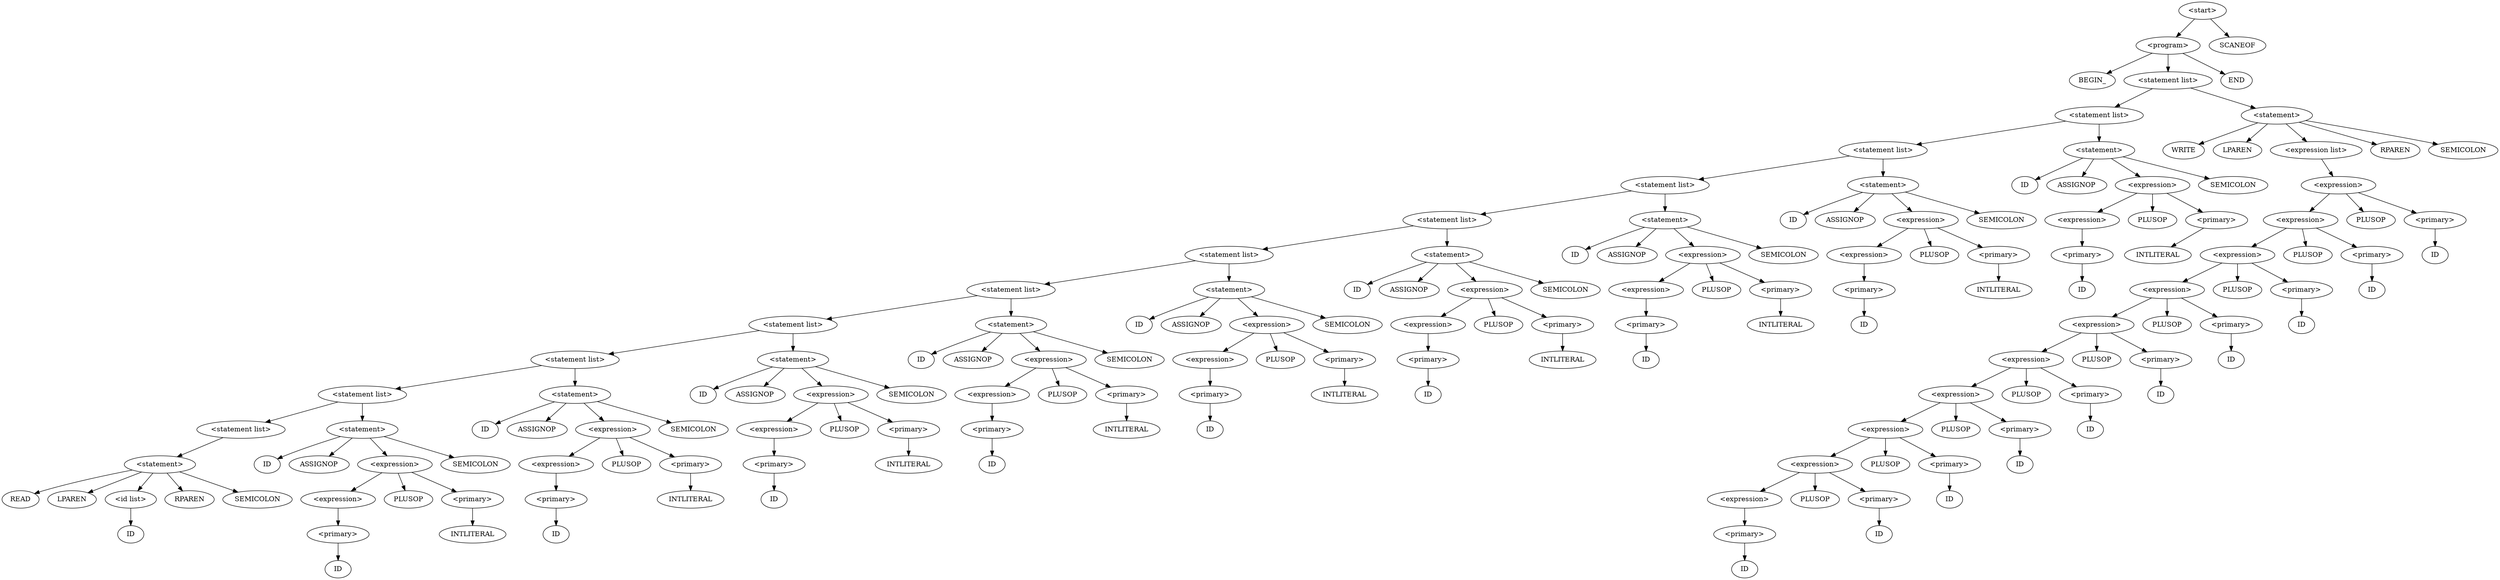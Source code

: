 digraph AST {
node0 [label="<start>"];
node1 [label="<program>"];
node2 [label="BEGIN_"];
node1 -> node2;
node3 [label="<statement list>"];
node4 [label="<statement list>"];
node5 [label="<statement list>"];
node6 [label="<statement list>"];
node7 [label="<statement list>"];
node8 [label="<statement list>"];
node9 [label="<statement list>"];
node10 [label="<statement list>"];
node11 [label="<statement list>"];
node12 [label="<statement list>"];
node13 [label="<statement list>"];
node14 [label="<statement>"];
node15 [label="READ"];
node14 -> node15;
node16 [label="LPAREN"];
node14 -> node16;
node17 [label="<id list>"];
node18 [label="ID"];
node17 -> node18;
node14 -> node17;
node19 [label="RPAREN"];
node14 -> node19;
node20 [label="SEMICOLON"];
node14 -> node20;
node13 -> node14;
node12 -> node13;
node21 [label="<statement>"];
node22 [label="ID"];
node21 -> node22;
node23 [label="ASSIGNOP"];
node21 -> node23;
node24 [label="<expression>"];
node25 [label="<expression>"];
node26 [label="<primary>"];
node27 [label="ID"];
node26 -> node27;
node25 -> node26;
node24 -> node25;
node28 [label="PLUSOP"];
node24 -> node28;
node29 [label="<primary>"];
node30 [label="INTLITERAL"];
node29 -> node30;
node24 -> node29;
node21 -> node24;
node31 [label="SEMICOLON"];
node21 -> node31;
node12 -> node21;
node11 -> node12;
node32 [label="<statement>"];
node33 [label="ID"];
node32 -> node33;
node34 [label="ASSIGNOP"];
node32 -> node34;
node35 [label="<expression>"];
node36 [label="<expression>"];
node37 [label="<primary>"];
node38 [label="ID"];
node37 -> node38;
node36 -> node37;
node35 -> node36;
node39 [label="PLUSOP"];
node35 -> node39;
node40 [label="<primary>"];
node41 [label="INTLITERAL"];
node40 -> node41;
node35 -> node40;
node32 -> node35;
node42 [label="SEMICOLON"];
node32 -> node42;
node11 -> node32;
node10 -> node11;
node43 [label="<statement>"];
node44 [label="ID"];
node43 -> node44;
node45 [label="ASSIGNOP"];
node43 -> node45;
node46 [label="<expression>"];
node47 [label="<expression>"];
node48 [label="<primary>"];
node49 [label="ID"];
node48 -> node49;
node47 -> node48;
node46 -> node47;
node50 [label="PLUSOP"];
node46 -> node50;
node51 [label="<primary>"];
node52 [label="INTLITERAL"];
node51 -> node52;
node46 -> node51;
node43 -> node46;
node53 [label="SEMICOLON"];
node43 -> node53;
node10 -> node43;
node9 -> node10;
node54 [label="<statement>"];
node55 [label="ID"];
node54 -> node55;
node56 [label="ASSIGNOP"];
node54 -> node56;
node57 [label="<expression>"];
node58 [label="<expression>"];
node59 [label="<primary>"];
node60 [label="ID"];
node59 -> node60;
node58 -> node59;
node57 -> node58;
node61 [label="PLUSOP"];
node57 -> node61;
node62 [label="<primary>"];
node63 [label="INTLITERAL"];
node62 -> node63;
node57 -> node62;
node54 -> node57;
node64 [label="SEMICOLON"];
node54 -> node64;
node9 -> node54;
node8 -> node9;
node65 [label="<statement>"];
node66 [label="ID"];
node65 -> node66;
node67 [label="ASSIGNOP"];
node65 -> node67;
node68 [label="<expression>"];
node69 [label="<expression>"];
node70 [label="<primary>"];
node71 [label="ID"];
node70 -> node71;
node69 -> node70;
node68 -> node69;
node72 [label="PLUSOP"];
node68 -> node72;
node73 [label="<primary>"];
node74 [label="INTLITERAL"];
node73 -> node74;
node68 -> node73;
node65 -> node68;
node75 [label="SEMICOLON"];
node65 -> node75;
node8 -> node65;
node7 -> node8;
node76 [label="<statement>"];
node77 [label="ID"];
node76 -> node77;
node78 [label="ASSIGNOP"];
node76 -> node78;
node79 [label="<expression>"];
node80 [label="<expression>"];
node81 [label="<primary>"];
node82 [label="ID"];
node81 -> node82;
node80 -> node81;
node79 -> node80;
node83 [label="PLUSOP"];
node79 -> node83;
node84 [label="<primary>"];
node85 [label="INTLITERAL"];
node84 -> node85;
node79 -> node84;
node76 -> node79;
node86 [label="SEMICOLON"];
node76 -> node86;
node7 -> node76;
node6 -> node7;
node87 [label="<statement>"];
node88 [label="ID"];
node87 -> node88;
node89 [label="ASSIGNOP"];
node87 -> node89;
node90 [label="<expression>"];
node91 [label="<expression>"];
node92 [label="<primary>"];
node93 [label="ID"];
node92 -> node93;
node91 -> node92;
node90 -> node91;
node94 [label="PLUSOP"];
node90 -> node94;
node95 [label="<primary>"];
node96 [label="INTLITERAL"];
node95 -> node96;
node90 -> node95;
node87 -> node90;
node97 [label="SEMICOLON"];
node87 -> node97;
node6 -> node87;
node5 -> node6;
node98 [label="<statement>"];
node99 [label="ID"];
node98 -> node99;
node100 [label="ASSIGNOP"];
node98 -> node100;
node101 [label="<expression>"];
node102 [label="<expression>"];
node103 [label="<primary>"];
node104 [label="ID"];
node103 -> node104;
node102 -> node103;
node101 -> node102;
node105 [label="PLUSOP"];
node101 -> node105;
node106 [label="<primary>"];
node107 [label="INTLITERAL"];
node106 -> node107;
node101 -> node106;
node98 -> node101;
node108 [label="SEMICOLON"];
node98 -> node108;
node5 -> node98;
node4 -> node5;
node109 [label="<statement>"];
node110 [label="ID"];
node109 -> node110;
node111 [label="ASSIGNOP"];
node109 -> node111;
node112 [label="<expression>"];
node113 [label="<expression>"];
node114 [label="<primary>"];
node115 [label="ID"];
node114 -> node115;
node113 -> node114;
node112 -> node113;
node116 [label="PLUSOP"];
node112 -> node116;
node117 [label="<primary>"];
node118 [label="INTLITERAL"];
node117 -> node118;
node112 -> node117;
node109 -> node112;
node119 [label="SEMICOLON"];
node109 -> node119;
node4 -> node109;
node3 -> node4;
node120 [label="<statement>"];
node121 [label="WRITE"];
node120 -> node121;
node122 [label="LPAREN"];
node120 -> node122;
node123 [label="<expression list>"];
node124 [label="<expression>"];
node125 [label="<expression>"];
node126 [label="<expression>"];
node127 [label="<expression>"];
node128 [label="<expression>"];
node129 [label="<expression>"];
node130 [label="<expression>"];
node131 [label="<expression>"];
node132 [label="<expression>"];
node133 [label="<expression>"];
node134 [label="<primary>"];
node135 [label="ID"];
node134 -> node135;
node133 -> node134;
node132 -> node133;
node136 [label="PLUSOP"];
node132 -> node136;
node137 [label="<primary>"];
node138 [label="ID"];
node137 -> node138;
node132 -> node137;
node131 -> node132;
node139 [label="PLUSOP"];
node131 -> node139;
node140 [label="<primary>"];
node141 [label="ID"];
node140 -> node141;
node131 -> node140;
node130 -> node131;
node142 [label="PLUSOP"];
node130 -> node142;
node143 [label="<primary>"];
node144 [label="ID"];
node143 -> node144;
node130 -> node143;
node129 -> node130;
node145 [label="PLUSOP"];
node129 -> node145;
node146 [label="<primary>"];
node147 [label="ID"];
node146 -> node147;
node129 -> node146;
node128 -> node129;
node148 [label="PLUSOP"];
node128 -> node148;
node149 [label="<primary>"];
node150 [label="ID"];
node149 -> node150;
node128 -> node149;
node127 -> node128;
node151 [label="PLUSOP"];
node127 -> node151;
node152 [label="<primary>"];
node153 [label="ID"];
node152 -> node153;
node127 -> node152;
node126 -> node127;
node154 [label="PLUSOP"];
node126 -> node154;
node155 [label="<primary>"];
node156 [label="ID"];
node155 -> node156;
node126 -> node155;
node125 -> node126;
node157 [label="PLUSOP"];
node125 -> node157;
node158 [label="<primary>"];
node159 [label="ID"];
node158 -> node159;
node125 -> node158;
node124 -> node125;
node160 [label="PLUSOP"];
node124 -> node160;
node161 [label="<primary>"];
node162 [label="ID"];
node161 -> node162;
node124 -> node161;
node123 -> node124;
node120 -> node123;
node163 [label="RPAREN"];
node120 -> node163;
node164 [label="SEMICOLON"];
node120 -> node164;
node3 -> node120;
node1 -> node3;
node165 [label="END"];
node1 -> node165;
node0 -> node1;
node166 [label="SCANEOF"];
node0 -> node166;
}